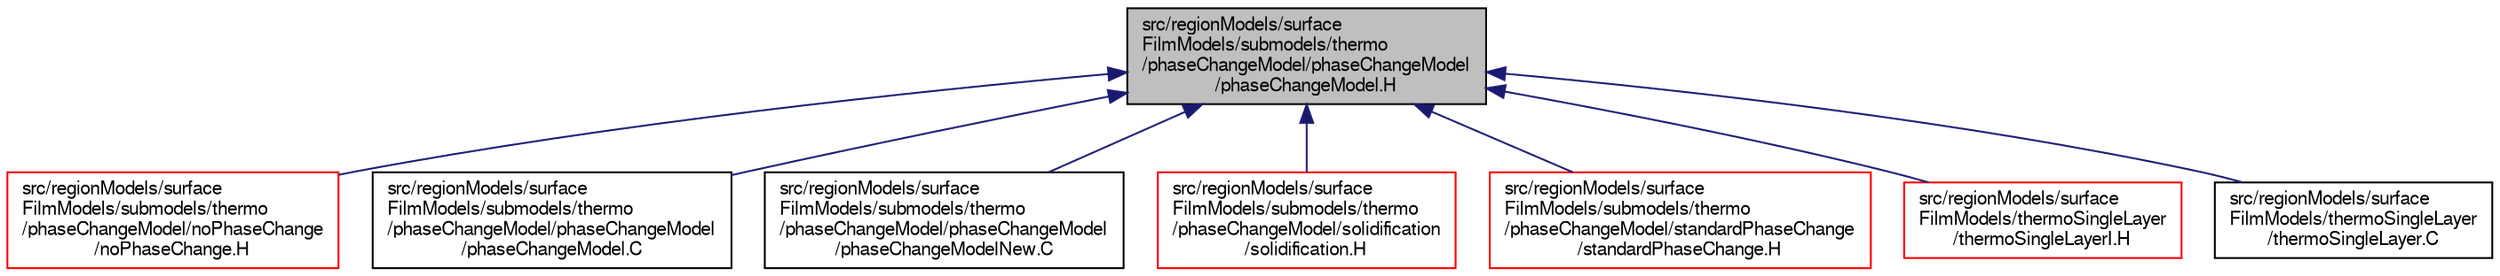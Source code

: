 digraph "src/regionModels/surfaceFilmModels/submodels/thermo/phaseChangeModel/phaseChangeModel/phaseChangeModel.H"
{
  bgcolor="transparent";
  edge [fontname="FreeSans",fontsize="10",labelfontname="FreeSans",labelfontsize="10"];
  node [fontname="FreeSans",fontsize="10",shape=record];
  Node332 [label="src/regionModels/surface\lFilmModels/submodels/thermo\l/phaseChangeModel/phaseChangeModel\l/phaseChangeModel.H",height=0.2,width=0.4,color="black", fillcolor="grey75", style="filled", fontcolor="black"];
  Node332 -> Node333 [dir="back",color="midnightblue",fontsize="10",style="solid",fontname="FreeSans"];
  Node333 [label="src/regionModels/surface\lFilmModels/submodels/thermo\l/phaseChangeModel/noPhaseChange\l/noPhaseChange.H",height=0.2,width=0.4,color="red",URL="$a14369.html"];
  Node332 -> Node335 [dir="back",color="midnightblue",fontsize="10",style="solid",fontname="FreeSans"];
  Node335 [label="src/regionModels/surface\lFilmModels/submodels/thermo\l/phaseChangeModel/phaseChangeModel\l/phaseChangeModel.C",height=0.2,width=0.4,color="black",URL="$a14372.html"];
  Node332 -> Node336 [dir="back",color="midnightblue",fontsize="10",style="solid",fontname="FreeSans"];
  Node336 [label="src/regionModels/surface\lFilmModels/submodels/thermo\l/phaseChangeModel/phaseChangeModel\l/phaseChangeModelNew.C",height=0.2,width=0.4,color="black",URL="$a14378.html"];
  Node332 -> Node337 [dir="back",color="midnightblue",fontsize="10",style="solid",fontname="FreeSans"];
  Node337 [label="src/regionModels/surface\lFilmModels/submodels/thermo\l/phaseChangeModel/solidification\l/solidification.H",height=0.2,width=0.4,color="red",URL="$a14384.html"];
  Node332 -> Node339 [dir="back",color="midnightblue",fontsize="10",style="solid",fontname="FreeSans"];
  Node339 [label="src/regionModels/surface\lFilmModels/submodels/thermo\l/phaseChangeModel/standardPhaseChange\l/standardPhaseChange.H",height=0.2,width=0.4,color="red",URL="$a14390.html"];
  Node332 -> Node341 [dir="back",color="midnightblue",fontsize="10",style="solid",fontname="FreeSans"];
  Node341 [label="src/regionModels/surface\lFilmModels/thermoSingleLayer\l/thermoSingleLayerI.H",height=0.2,width=0.4,color="red",URL="$a14411.html"];
  Node332 -> Node347 [dir="back",color="midnightblue",fontsize="10",style="solid",fontname="FreeSans"];
  Node347 [label="src/regionModels/surface\lFilmModels/thermoSingleLayer\l/thermoSingleLayer.C",height=0.2,width=0.4,color="black",URL="$a14405.html"];
}
